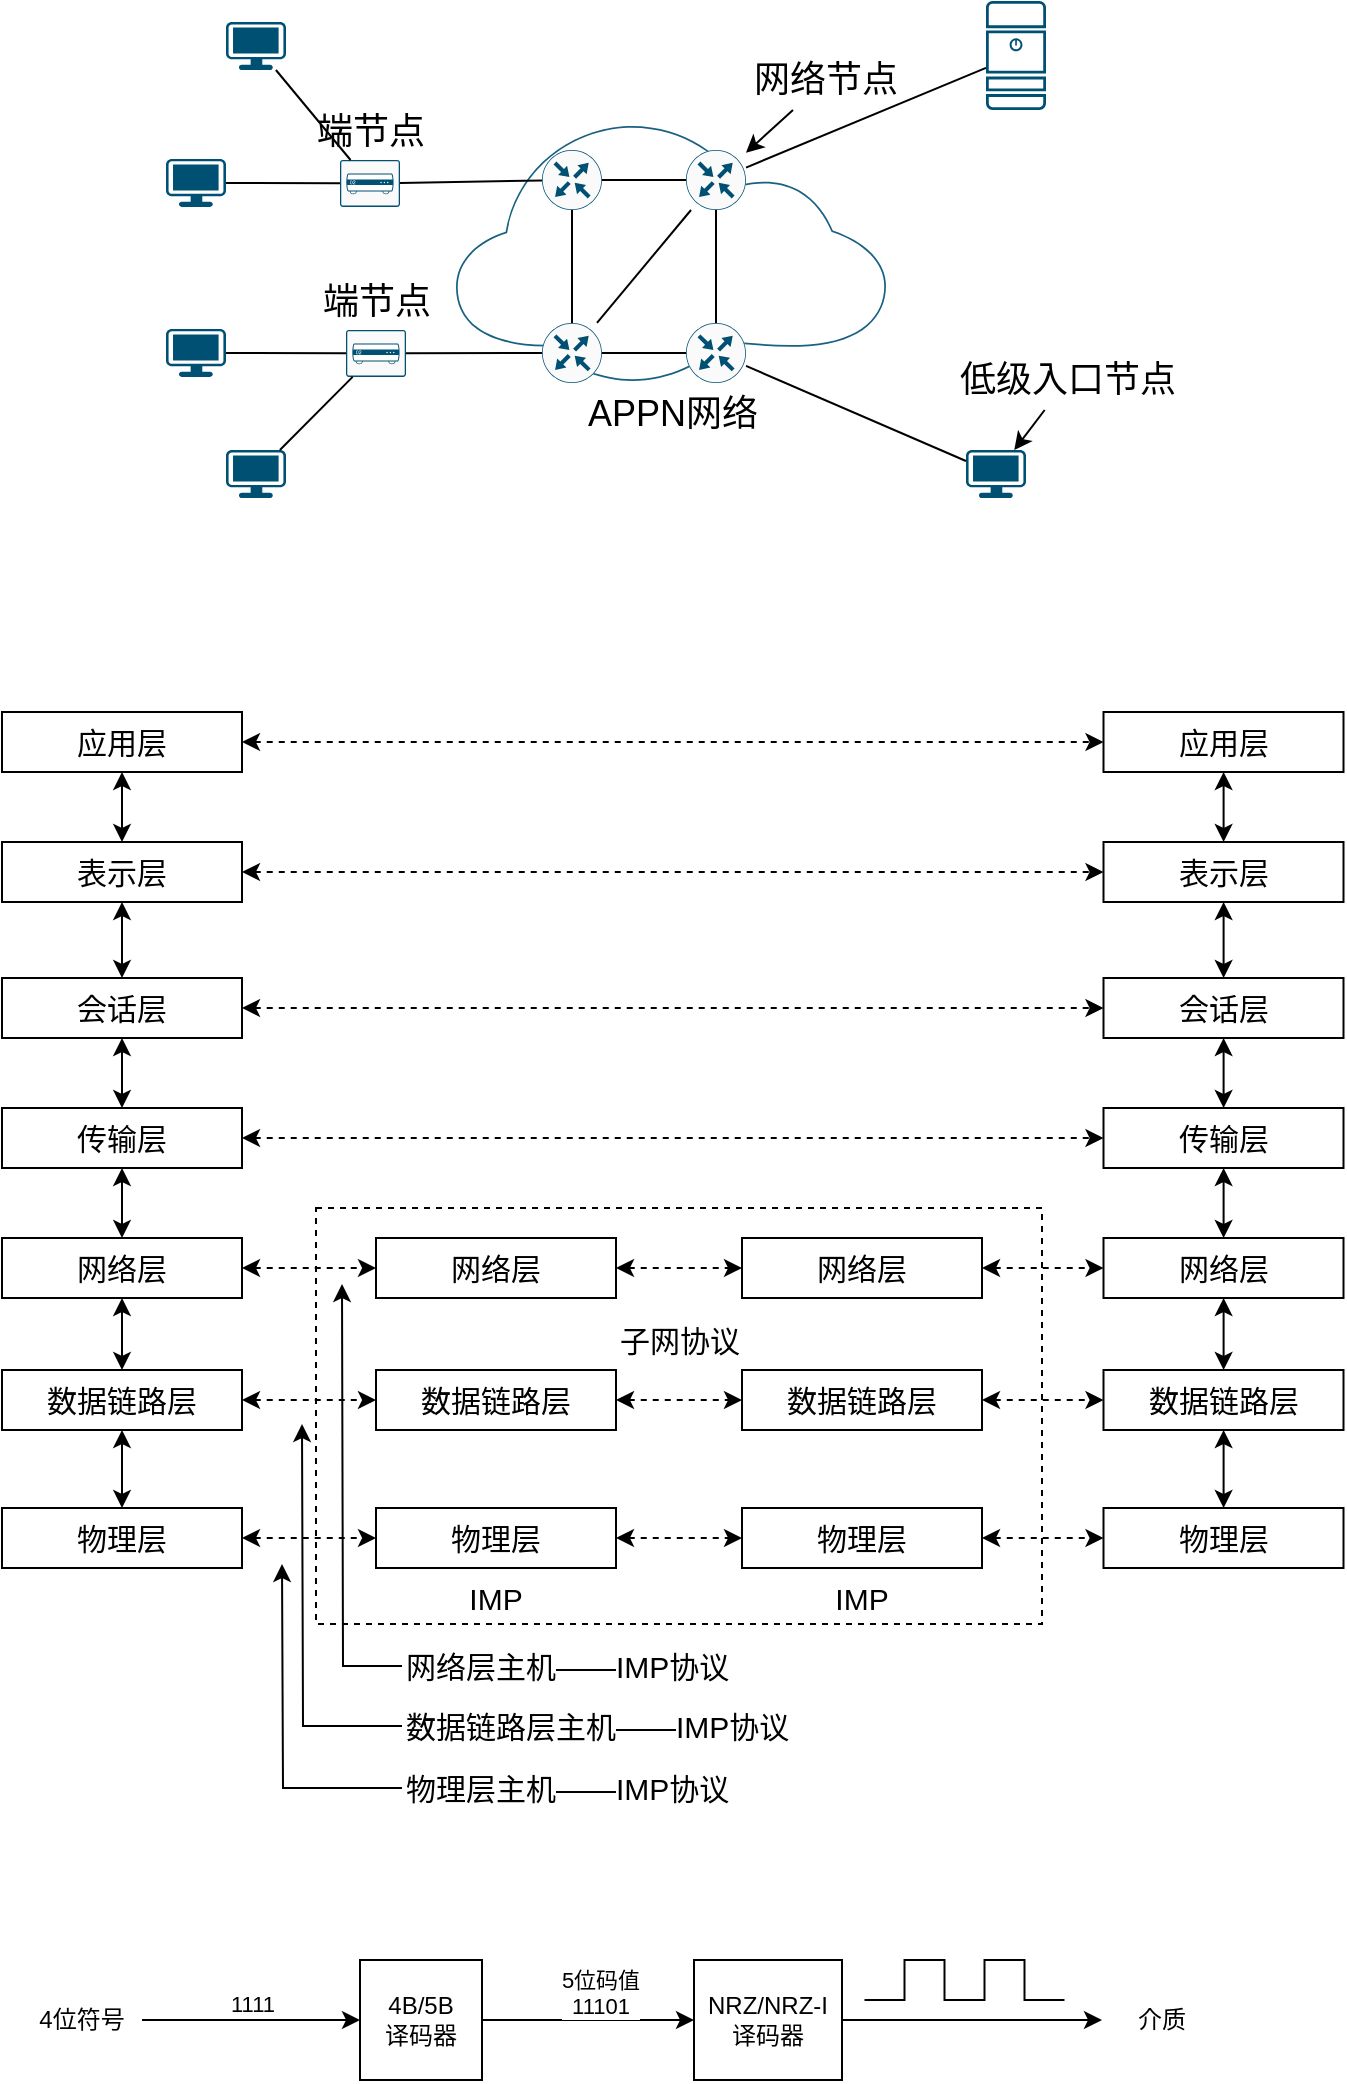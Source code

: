 <mxfile version="24.3.0" type="github">
  <diagram name="第 1 页" id="S_mht7xTaztyxqpTUcof">
    <mxGraphModel dx="1426" dy="793" grid="0" gridSize="10" guides="1" tooltips="1" connect="1" arrows="1" fold="1" page="1" pageScale="1" pageWidth="827" pageHeight="1169" math="0" shadow="0">
      <root>
        <mxCell id="0" />
        <mxCell id="1" parent="0" />
        <mxCell id="uHmtxuGX4nfNJGAG64Zc-79" value="" style="rounded=0;whiteSpace=wrap;html=1;fillColor=none;labelPosition=center;verticalLabelPosition=middle;align=center;verticalAlign=middle;dashed=1;fontSize=15;" parent="1" vertex="1">
          <mxGeometry x="235" y="649" width="363" height="208" as="geometry" />
        </mxCell>
        <mxCell id="uHmtxuGX4nfNJGAG64Zc-5" value="APPN网络" style="points=[[0,0.64,0],[0.2,0.15,0],[0.4,0.01,0],[0.79,0.25,0],[1,0.65,0],[0.8,0.86,0],[0.41,1,0],[0.16,0.86,0]];verticalLabelPosition=bottom;sketch=0;html=1;verticalAlign=top;aspect=fixed;align=center;pointerEvents=1;shape=mxgraph.cisco19.cloud;fillColor=#186180;strokeColor=none;fontSize=18;" parent="1" vertex="1">
          <mxGeometry x="305" y="106.45" width="215" height="129" as="geometry" />
        </mxCell>
        <mxCell id="uHmtxuGX4nfNJGAG64Zc-6" value="" style="points=[[0.03,0.03,0],[0.5,0,0],[0.97,0.03,0],[1,0.4,0],[0.97,0.745,0],[0.5,1,0],[0.03,0.745,0],[0,0.4,0]];verticalLabelPosition=bottom;sketch=0;html=1;verticalAlign=top;aspect=fixed;align=center;pointerEvents=1;shape=mxgraph.cisco19.workstation;fillColor=#005073;strokeColor=none;" parent="1" vertex="1">
          <mxGeometry x="190" y="56" width="30" height="24" as="geometry" />
        </mxCell>
        <mxCell id="uHmtxuGX4nfNJGAG64Zc-7" value="" style="points=[[0.03,0.03,0],[0.5,0,0],[0.97,0.03,0],[1,0.4,0],[0.97,0.745,0],[0.5,1,0],[0.03,0.745,0],[0,0.4,0]];verticalLabelPosition=bottom;sketch=0;html=1;verticalAlign=top;aspect=fixed;align=center;pointerEvents=1;shape=mxgraph.cisco19.workstation;fillColor=#005073;strokeColor=none;" parent="1" vertex="1">
          <mxGeometry x="160" y="124.45" width="30" height="24" as="geometry" />
        </mxCell>
        <mxCell id="uHmtxuGX4nfNJGAG64Zc-8" value="" style="sketch=0;points=[[0.5,0,0],[1,0.5,0],[0.5,1,0],[0,0.5,0],[0.145,0.145,0],[0.856,0.145,0],[0.855,0.856,0],[0.145,0.855,0]];verticalLabelPosition=bottom;html=1;verticalAlign=top;aspect=fixed;align=center;pointerEvents=1;shape=mxgraph.cisco19.rect;prIcon=router;fillColor=#FAFAFA;strokeColor=#005073;" parent="1" vertex="1">
          <mxGeometry x="348" y="120" width="30" height="30" as="geometry" />
        </mxCell>
        <mxCell id="uHmtxuGX4nfNJGAG64Zc-9" value="" style="sketch=0;points=[[0.5,0,0],[1,0.5,0],[0.5,1,0],[0,0.5,0],[0.145,0.145,0],[0.856,0.145,0],[0.855,0.856,0],[0.145,0.855,0]];verticalLabelPosition=bottom;html=1;verticalAlign=top;aspect=fixed;align=center;pointerEvents=1;shape=mxgraph.cisco19.rect;prIcon=router;fillColor=#FAFAFA;strokeColor=#005073;" parent="1" vertex="1">
          <mxGeometry x="348" y="206.45" width="30" height="30" as="geometry" />
        </mxCell>
        <mxCell id="uHmtxuGX4nfNJGAG64Zc-10" value="" style="sketch=0;points=[[0.5,0,0],[1,0.5,0],[0.5,1,0],[0,0.5,0],[0.145,0.145,0],[0.856,0.145,0],[0.855,0.856,0],[0.145,0.855,0]];verticalLabelPosition=bottom;html=1;verticalAlign=top;aspect=fixed;align=center;pointerEvents=1;shape=mxgraph.cisco19.rect;prIcon=router;fillColor=#FAFAFA;strokeColor=#005073;" parent="1" vertex="1">
          <mxGeometry x="420" y="120" width="30" height="30" as="geometry" />
        </mxCell>
        <mxCell id="uHmtxuGX4nfNJGAG64Zc-11" value="" style="sketch=0;points=[[0.5,0,0],[1,0.5,0],[0.5,1,0],[0,0.5,0],[0.145,0.145,0],[0.856,0.145,0],[0.855,0.856,0],[0.145,0.855,0]];verticalLabelPosition=bottom;html=1;verticalAlign=top;aspect=fixed;align=center;pointerEvents=1;shape=mxgraph.cisco19.rect;prIcon=router;fillColor=#FAFAFA;strokeColor=#005073;" parent="1" vertex="1">
          <mxGeometry x="420" y="206.45" width="30" height="30" as="geometry" />
        </mxCell>
        <mxCell id="uHmtxuGX4nfNJGAG64Zc-12" value="" style="sketch=0;points=[[0.015,0.015,0],[0.985,0.015,0],[0.985,0.985,0],[0.015,0.985,0],[0.25,0,0],[0.5,0,0],[0.75,0,0],[1,0.25,0],[1,0.5,0],[1,0.75,0],[0.75,1,0],[0.5,1,0],[0.25,1,0],[0,0.75,0],[0,0.5,0],[0,0.25,0]];verticalLabelPosition=bottom;html=1;verticalAlign=top;aspect=fixed;align=center;pointerEvents=1;shape=mxgraph.cisco19.server;fillColor=#005073;strokeColor=none;" parent="1" vertex="1">
          <mxGeometry x="570" y="45.46" width="30" height="54.54" as="geometry" />
        </mxCell>
        <mxCell id="uHmtxuGX4nfNJGAG64Zc-13" value="&lt;font style=&quot;font-size: 18px;&quot;&gt;端节点&lt;/font&gt;" style="sketch=0;points=[[0.015,0.015,0],[0.985,0.015,0],[0.985,0.985,0],[0.015,0.985,0],[0.25,0,0],[0.5,0,0],[0.75,0,0],[1,0.25,0],[1,0.5,0],[1,0.75,0],[0.75,1,0],[0.5,1,0],[0.25,1,0],[0,0.75,0],[0,0.5,0],[0,0.25,0]];verticalLabelPosition=top;html=1;verticalAlign=bottom;aspect=fixed;align=center;pointerEvents=1;shape=mxgraph.cisco19.rect;prIcon=set_top;fillColor=#FAFAFA;strokeColor=#005073;labelPosition=center;" parent="1" vertex="1">
          <mxGeometry x="247" y="125" width="30" height="23.45" as="geometry" />
        </mxCell>
        <mxCell id="uHmtxuGX4nfNJGAG64Zc-14" value="端节点" style="sketch=0;points=[[0.015,0.015,0],[0.985,0.015,0],[0.985,0.985,0],[0.015,0.985,0],[0.25,0,0],[0.5,0,0],[0.75,0,0],[1,0.25,0],[1,0.5,0],[1,0.75,0],[0.75,1,0],[0.5,1,0],[0.25,1,0],[0,0.75,0],[0,0.5,0],[0,0.25,0]];verticalLabelPosition=top;html=1;verticalAlign=bottom;aspect=fixed;align=center;pointerEvents=1;shape=mxgraph.cisco19.rect;prIcon=set_top;fillColor=#FAFAFA;strokeColor=#005073;labelPosition=center;fontSize=18;" parent="1" vertex="1">
          <mxGeometry x="250" y="210" width="30" height="23.45" as="geometry" />
        </mxCell>
        <mxCell id="uHmtxuGX4nfNJGAG64Zc-15" value="" style="points=[[0.03,0.03,0],[0.5,0,0],[0.97,0.03,0],[1,0.4,0],[0.97,0.745,0],[0.5,1,0],[0.03,0.745,0],[0,0.4,0]];verticalLabelPosition=bottom;sketch=0;html=1;verticalAlign=top;aspect=fixed;align=center;pointerEvents=1;shape=mxgraph.cisco19.workstation;fillColor=#005073;strokeColor=none;" parent="1" vertex="1">
          <mxGeometry x="190" y="270" width="30" height="24" as="geometry" />
        </mxCell>
        <mxCell id="uHmtxuGX4nfNJGAG64Zc-16" value="" style="points=[[0.03,0.03,0],[0.5,0,0],[0.97,0.03,0],[1,0.4,0],[0.97,0.745,0],[0.5,1,0],[0.03,0.745,0],[0,0.4,0]];verticalLabelPosition=bottom;sketch=0;html=1;verticalAlign=top;aspect=fixed;align=center;pointerEvents=1;shape=mxgraph.cisco19.workstation;fillColor=#005073;strokeColor=none;" parent="1" vertex="1">
          <mxGeometry x="160" y="209.45" width="30" height="24" as="geometry" />
        </mxCell>
        <mxCell id="uHmtxuGX4nfNJGAG64Zc-17" value="" style="points=[[0.03,0.03,0],[0.5,0,0],[0.97,0.03,0],[1,0.4,0],[0.97,0.745,0],[0.5,1,0],[0.03,0.745,0],[0,0.4,0]];verticalLabelPosition=bottom;sketch=0;html=1;verticalAlign=top;aspect=fixed;align=center;pointerEvents=1;shape=mxgraph.cisco19.workstation;fillColor=#005073;strokeColor=none;" parent="1" vertex="1">
          <mxGeometry x="560" y="270" width="30" height="24" as="geometry" />
        </mxCell>
        <mxCell id="uHmtxuGX4nfNJGAG64Zc-19" value="" style="endArrow=none;html=1;rounded=0;" parent="1" source="uHmtxuGX4nfNJGAG64Zc-11" target="uHmtxuGX4nfNJGAG64Zc-17" edge="1">
          <mxGeometry width="50" height="50" relative="1" as="geometry">
            <mxPoint x="617" y="410" as="sourcePoint" />
            <mxPoint x="667" y="360" as="targetPoint" />
          </mxGeometry>
        </mxCell>
        <mxCell id="uHmtxuGX4nfNJGAG64Zc-20" value="" style="endArrow=none;html=1;rounded=0;" parent="1" source="uHmtxuGX4nfNJGAG64Zc-9" target="uHmtxuGX4nfNJGAG64Zc-8" edge="1">
          <mxGeometry width="50" height="50" relative="1" as="geometry">
            <mxPoint x="397" y="270" as="sourcePoint" />
            <mxPoint x="447" y="220" as="targetPoint" />
          </mxGeometry>
        </mxCell>
        <mxCell id="uHmtxuGX4nfNJGAG64Zc-22" value="" style="endArrow=none;html=1;rounded=0;" parent="1" source="uHmtxuGX4nfNJGAG64Zc-8" target="uHmtxuGX4nfNJGAG64Zc-10" edge="1">
          <mxGeometry width="50" height="50" relative="1" as="geometry">
            <mxPoint x="397" y="270" as="sourcePoint" />
            <mxPoint x="447" y="220" as="targetPoint" />
          </mxGeometry>
        </mxCell>
        <mxCell id="uHmtxuGX4nfNJGAG64Zc-23" value="" style="endArrow=none;html=1;rounded=0;" parent="1" source="uHmtxuGX4nfNJGAG64Zc-10" target="uHmtxuGX4nfNJGAG64Zc-11" edge="1">
          <mxGeometry width="50" height="50" relative="1" as="geometry">
            <mxPoint x="397" y="270" as="sourcePoint" />
            <mxPoint x="447" y="220" as="targetPoint" />
          </mxGeometry>
        </mxCell>
        <mxCell id="uHmtxuGX4nfNJGAG64Zc-24" value="" style="endArrow=none;html=1;rounded=0;" parent="1" source="uHmtxuGX4nfNJGAG64Zc-9" target="uHmtxuGX4nfNJGAG64Zc-10" edge="1">
          <mxGeometry width="50" height="50" relative="1" as="geometry">
            <mxPoint x="397" y="270" as="sourcePoint" />
            <mxPoint x="447" y="220" as="targetPoint" />
          </mxGeometry>
        </mxCell>
        <mxCell id="uHmtxuGX4nfNJGAG64Zc-25" value="" style="endArrow=none;html=1;rounded=0;" parent="1" source="uHmtxuGX4nfNJGAG64Zc-9" target="uHmtxuGX4nfNJGAG64Zc-11" edge="1">
          <mxGeometry width="50" height="50" relative="1" as="geometry">
            <mxPoint x="397" y="270" as="sourcePoint" />
            <mxPoint x="447" y="220" as="targetPoint" />
          </mxGeometry>
        </mxCell>
        <mxCell id="uHmtxuGX4nfNJGAG64Zc-26" value="" style="endArrow=none;html=1;rounded=0;" parent="1" source="uHmtxuGX4nfNJGAG64Zc-13" target="uHmtxuGX4nfNJGAG64Zc-8" edge="1">
          <mxGeometry width="50" height="50" relative="1" as="geometry">
            <mxPoint x="397" y="270" as="sourcePoint" />
            <mxPoint x="447" y="220" as="targetPoint" />
          </mxGeometry>
        </mxCell>
        <mxCell id="uHmtxuGX4nfNJGAG64Zc-27" value="" style="endArrow=none;html=1;rounded=0;" parent="1" source="uHmtxuGX4nfNJGAG64Zc-14" target="uHmtxuGX4nfNJGAG64Zc-9" edge="1">
          <mxGeometry width="50" height="50" relative="1" as="geometry">
            <mxPoint x="397" y="270" as="sourcePoint" />
            <mxPoint x="447" y="220" as="targetPoint" />
          </mxGeometry>
        </mxCell>
        <mxCell id="uHmtxuGX4nfNJGAG64Zc-28" value="" style="endArrow=none;html=1;rounded=0;" parent="1" source="uHmtxuGX4nfNJGAG64Zc-12" target="uHmtxuGX4nfNJGAG64Zc-10" edge="1">
          <mxGeometry width="50" height="50" relative="1" as="geometry">
            <mxPoint x="397" y="270" as="sourcePoint" />
            <mxPoint x="447" y="220" as="targetPoint" />
          </mxGeometry>
        </mxCell>
        <mxCell id="uHmtxuGX4nfNJGAG64Zc-29" value="" style="endArrow=none;html=1;rounded=0;" parent="1" source="uHmtxuGX4nfNJGAG64Zc-16" target="uHmtxuGX4nfNJGAG64Zc-14" edge="1">
          <mxGeometry width="50" height="50" relative="1" as="geometry">
            <mxPoint x="397" y="270" as="sourcePoint" />
            <mxPoint x="447" y="220" as="targetPoint" />
          </mxGeometry>
        </mxCell>
        <mxCell id="uHmtxuGX4nfNJGAG64Zc-30" value="" style="endArrow=none;html=1;rounded=0;" parent="1" source="uHmtxuGX4nfNJGAG64Zc-15" target="uHmtxuGX4nfNJGAG64Zc-14" edge="1">
          <mxGeometry width="50" height="50" relative="1" as="geometry">
            <mxPoint x="397" y="270" as="sourcePoint" />
            <mxPoint x="447" y="220" as="targetPoint" />
          </mxGeometry>
        </mxCell>
        <mxCell id="uHmtxuGX4nfNJGAG64Zc-31" value="" style="endArrow=none;html=1;rounded=0;" parent="1" source="uHmtxuGX4nfNJGAG64Zc-7" target="uHmtxuGX4nfNJGAG64Zc-13" edge="1">
          <mxGeometry width="50" height="50" relative="1" as="geometry">
            <mxPoint x="397" y="270" as="sourcePoint" />
            <mxPoint x="447" y="220" as="targetPoint" />
          </mxGeometry>
        </mxCell>
        <mxCell id="uHmtxuGX4nfNJGAG64Zc-32" value="" style="endArrow=none;html=1;rounded=0;" parent="1" source="uHmtxuGX4nfNJGAG64Zc-6" target="uHmtxuGX4nfNJGAG64Zc-13" edge="1">
          <mxGeometry width="50" height="50" relative="1" as="geometry">
            <mxPoint x="397" y="270" as="sourcePoint" />
            <mxPoint x="447" y="220" as="targetPoint" />
          </mxGeometry>
        </mxCell>
        <mxCell id="uHmtxuGX4nfNJGAG64Zc-33" value="" style="endArrow=classic;html=1;rounded=0;" parent="1" source="uHmtxuGX4nfNJGAG64Zc-36" target="uHmtxuGX4nfNJGAG64Zc-17" edge="1">
          <mxGeometry width="50" height="50" relative="1" as="geometry">
            <mxPoint x="575.25" y="210" as="sourcePoint" />
            <mxPoint x="621.25" y="140" as="targetPoint" />
          </mxGeometry>
        </mxCell>
        <mxCell id="uHmtxuGX4nfNJGAG64Zc-36" value="&lt;span style=&quot;font-size: 18px; text-wrap: nowrap; background-color: rgb(255, 255, 255);&quot;&gt;低级入口节点&lt;/span&gt;" style="text;html=1;align=center;verticalAlign=middle;whiteSpace=wrap;rounded=0;fontSize=18;" parent="1" vertex="1">
          <mxGeometry x="580.75" y="220" width="60" height="30" as="geometry" />
        </mxCell>
        <mxCell id="uHmtxuGX4nfNJGAG64Zc-37" value="" style="endArrow=classic;html=1;rounded=0;" parent="1" source="uHmtxuGX4nfNJGAG64Zc-38" target="uHmtxuGX4nfNJGAG64Zc-10" edge="1">
          <mxGeometry width="50" height="50" relative="1" as="geometry">
            <mxPoint x="532.25" y="120" as="sourcePoint" />
            <mxPoint x="542.25" y="180" as="targetPoint" />
          </mxGeometry>
        </mxCell>
        <mxCell id="uHmtxuGX4nfNJGAG64Zc-38" value="&lt;span style=&quot;font-size: 18px; text-wrap: nowrap; background-color: rgb(255, 255, 255);&quot;&gt;网络节点&lt;/span&gt;" style="text;html=1;align=center;verticalAlign=middle;whiteSpace=wrap;rounded=0;fontSize=18;" parent="1" vertex="1">
          <mxGeometry x="460" y="70" width="60" height="30" as="geometry" />
        </mxCell>
        <mxCell id="uHmtxuGX4nfNJGAG64Zc-47" style="edgeStyle=orthogonalEdgeStyle;rounded=0;orthogonalLoop=1;jettySize=auto;html=1;startArrow=classic;startFill=1;fontSize=15;" parent="1" source="uHmtxuGX4nfNJGAG64Zc-40" target="uHmtxuGX4nfNJGAG64Zc-46" edge="1">
          <mxGeometry relative="1" as="geometry" />
        </mxCell>
        <mxCell id="uHmtxuGX4nfNJGAG64Zc-68" style="edgeStyle=orthogonalEdgeStyle;rounded=0;orthogonalLoop=1;jettySize=auto;html=1;dashed=1;startArrow=classic;startFill=1;fontSize=15;" parent="1" source="uHmtxuGX4nfNJGAG64Zc-40" target="uHmtxuGX4nfNJGAG64Zc-55" edge="1">
          <mxGeometry relative="1" as="geometry" />
        </mxCell>
        <mxCell id="uHmtxuGX4nfNJGAG64Zc-40" value="应用层" style="rounded=0;whiteSpace=wrap;html=1;fontSize=15;" parent="1" vertex="1">
          <mxGeometry x="78" y="401" width="120" height="30" as="geometry" />
        </mxCell>
        <mxCell id="uHmtxuGX4nfNJGAG64Zc-83" style="edgeStyle=orthogonalEdgeStyle;rounded=0;orthogonalLoop=1;jettySize=auto;html=1;dashed=1;startArrow=classic;startFill=1;fontSize=15;" parent="1" source="uHmtxuGX4nfNJGAG64Zc-41" target="uHmtxuGX4nfNJGAG64Zc-77" edge="1">
          <mxGeometry relative="1" as="geometry" />
        </mxCell>
        <mxCell id="uHmtxuGX4nfNJGAG64Zc-41" value="物理层" style="rounded=0;whiteSpace=wrap;html=1;fontSize=15;" parent="1" vertex="1">
          <mxGeometry x="78" y="799" width="120" height="30" as="geometry" />
        </mxCell>
        <mxCell id="uHmtxuGX4nfNJGAG64Zc-52" style="edgeStyle=orthogonalEdgeStyle;rounded=0;orthogonalLoop=1;jettySize=auto;html=1;startArrow=classic;startFill=1;fontSize=15;" parent="1" source="uHmtxuGX4nfNJGAG64Zc-42" target="uHmtxuGX4nfNJGAG64Zc-41" edge="1">
          <mxGeometry relative="1" as="geometry" />
        </mxCell>
        <mxCell id="uHmtxuGX4nfNJGAG64Zc-80" style="edgeStyle=orthogonalEdgeStyle;rounded=0;orthogonalLoop=1;jettySize=auto;html=1;dashed=1;startArrow=classic;startFill=1;fontSize=15;" parent="1" source="uHmtxuGX4nfNJGAG64Zc-42" target="uHmtxuGX4nfNJGAG64Zc-75" edge="1">
          <mxGeometry relative="1" as="geometry" />
        </mxCell>
        <mxCell id="uHmtxuGX4nfNJGAG64Zc-42" value="数据链路层" style="rounded=0;whiteSpace=wrap;html=1;fontSize=15;" parent="1" vertex="1">
          <mxGeometry x="78" y="730" width="120" height="30" as="geometry" />
        </mxCell>
        <mxCell id="uHmtxuGX4nfNJGAG64Zc-51" style="edgeStyle=orthogonalEdgeStyle;rounded=0;orthogonalLoop=1;jettySize=auto;html=1;startArrow=classic;startFill=1;fontSize=15;" parent="1" source="uHmtxuGX4nfNJGAG64Zc-43" target="uHmtxuGX4nfNJGAG64Zc-42" edge="1">
          <mxGeometry relative="1" as="geometry" />
        </mxCell>
        <mxCell id="uHmtxuGX4nfNJGAG64Zc-86" value="" style="edgeStyle=orthogonalEdgeStyle;rounded=0;orthogonalLoop=1;jettySize=auto;html=1;dashed=1;startArrow=classic;startFill=1;fontSize=15;" parent="1" source="uHmtxuGX4nfNJGAG64Zc-43" target="uHmtxuGX4nfNJGAG64Zc-73" edge="1">
          <mxGeometry relative="1" as="geometry" />
        </mxCell>
        <mxCell id="uHmtxuGX4nfNJGAG64Zc-43" value="网络层" style="rounded=0;whiteSpace=wrap;html=1;fontSize=15;" parent="1" vertex="1">
          <mxGeometry x="78" y="664" width="120" height="30" as="geometry" />
        </mxCell>
        <mxCell id="uHmtxuGX4nfNJGAG64Zc-49" style="edgeStyle=orthogonalEdgeStyle;rounded=0;orthogonalLoop=1;jettySize=auto;html=1;startArrow=classic;startFill=1;fontSize=15;" parent="1" source="uHmtxuGX4nfNJGAG64Zc-44" target="uHmtxuGX4nfNJGAG64Zc-45" edge="1">
          <mxGeometry relative="1" as="geometry" />
        </mxCell>
        <mxCell id="uHmtxuGX4nfNJGAG64Zc-50" style="edgeStyle=orthogonalEdgeStyle;rounded=0;orthogonalLoop=1;jettySize=auto;html=1;startArrow=classic;startFill=1;fontSize=15;" parent="1" source="uHmtxuGX4nfNJGAG64Zc-44" target="uHmtxuGX4nfNJGAG64Zc-43" edge="1">
          <mxGeometry relative="1" as="geometry" />
        </mxCell>
        <mxCell id="uHmtxuGX4nfNJGAG64Zc-71" style="edgeStyle=orthogonalEdgeStyle;rounded=0;orthogonalLoop=1;jettySize=auto;html=1;dashed=1;startArrow=classic;startFill=1;fontSize=15;" parent="1" source="uHmtxuGX4nfNJGAG64Zc-44" target="uHmtxuGX4nfNJGAG64Zc-63" edge="1">
          <mxGeometry relative="1" as="geometry" />
        </mxCell>
        <mxCell id="uHmtxuGX4nfNJGAG64Zc-44" value="传输层" style="rounded=0;whiteSpace=wrap;html=1;fontSize=15;" parent="1" vertex="1">
          <mxGeometry x="78" y="599" width="120" height="30" as="geometry" />
        </mxCell>
        <mxCell id="uHmtxuGX4nfNJGAG64Zc-70" style="edgeStyle=orthogonalEdgeStyle;rounded=0;orthogonalLoop=1;jettySize=auto;html=1;dashed=1;startArrow=classic;startFill=1;fontSize=15;" parent="1" source="uHmtxuGX4nfNJGAG64Zc-45" target="uHmtxuGX4nfNJGAG64Zc-64" edge="1">
          <mxGeometry relative="1" as="geometry" />
        </mxCell>
        <mxCell id="uHmtxuGX4nfNJGAG64Zc-45" value="会话层" style="rounded=0;whiteSpace=wrap;html=1;fontSize=15;" parent="1" vertex="1">
          <mxGeometry x="78" y="534" width="120" height="30" as="geometry" />
        </mxCell>
        <mxCell id="uHmtxuGX4nfNJGAG64Zc-48" style="edgeStyle=orthogonalEdgeStyle;rounded=0;orthogonalLoop=1;jettySize=auto;html=1;startArrow=classic;startFill=1;fontSize=15;" parent="1" source="uHmtxuGX4nfNJGAG64Zc-46" target="uHmtxuGX4nfNJGAG64Zc-45" edge="1">
          <mxGeometry relative="1" as="geometry" />
        </mxCell>
        <mxCell id="uHmtxuGX4nfNJGAG64Zc-69" style="edgeStyle=orthogonalEdgeStyle;rounded=0;orthogonalLoop=1;jettySize=auto;html=1;dashed=1;startArrow=classic;startFill=1;fontSize=15;" parent="1" source="uHmtxuGX4nfNJGAG64Zc-46" target="uHmtxuGX4nfNJGAG64Zc-66" edge="1">
          <mxGeometry relative="1" as="geometry" />
        </mxCell>
        <mxCell id="uHmtxuGX4nfNJGAG64Zc-46" value="表示层" style="rounded=0;whiteSpace=wrap;html=1;fontSize=15;" parent="1" vertex="1">
          <mxGeometry x="78" y="466" width="120" height="30" as="geometry" />
        </mxCell>
        <mxCell id="uHmtxuGX4nfNJGAG64Zc-54" style="edgeStyle=orthogonalEdgeStyle;rounded=0;orthogonalLoop=1;jettySize=auto;html=1;startArrow=classic;startFill=1;fontSize=15;" parent="1" source="uHmtxuGX4nfNJGAG64Zc-55" target="uHmtxuGX4nfNJGAG64Zc-66" edge="1">
          <mxGeometry relative="1" as="geometry" />
        </mxCell>
        <mxCell id="uHmtxuGX4nfNJGAG64Zc-55" value="应用层" style="rounded=0;whiteSpace=wrap;html=1;fontSize=15;" parent="1" vertex="1">
          <mxGeometry x="628.75" y="401" width="120" height="30" as="geometry" />
        </mxCell>
        <mxCell id="uHmtxuGX4nfNJGAG64Zc-56" value="物理层" style="rounded=0;whiteSpace=wrap;html=1;fontSize=15;" parent="1" vertex="1">
          <mxGeometry x="628.75" y="799" width="120" height="30" as="geometry" />
        </mxCell>
        <mxCell id="uHmtxuGX4nfNJGAG64Zc-57" style="edgeStyle=orthogonalEdgeStyle;rounded=0;orthogonalLoop=1;jettySize=auto;html=1;startArrow=classic;startFill=1;fontSize=15;" parent="1" source="uHmtxuGX4nfNJGAG64Zc-58" target="uHmtxuGX4nfNJGAG64Zc-56" edge="1">
          <mxGeometry relative="1" as="geometry" />
        </mxCell>
        <mxCell id="uHmtxuGX4nfNJGAG64Zc-58" value="数据链路层" style="rounded=0;whiteSpace=wrap;html=1;fontSize=15;" parent="1" vertex="1">
          <mxGeometry x="628.75" y="730" width="120" height="30" as="geometry" />
        </mxCell>
        <mxCell id="uHmtxuGX4nfNJGAG64Zc-59" style="edgeStyle=orthogonalEdgeStyle;rounded=0;orthogonalLoop=1;jettySize=auto;html=1;startArrow=classic;startFill=1;fontSize=15;" parent="1" source="uHmtxuGX4nfNJGAG64Zc-60" target="uHmtxuGX4nfNJGAG64Zc-58" edge="1">
          <mxGeometry relative="1" as="geometry" />
        </mxCell>
        <mxCell id="uHmtxuGX4nfNJGAG64Zc-60" value="网络层" style="rounded=0;whiteSpace=wrap;html=1;fontSize=15;" parent="1" vertex="1">
          <mxGeometry x="628.75" y="664" width="120" height="30" as="geometry" />
        </mxCell>
        <mxCell id="uHmtxuGX4nfNJGAG64Zc-61" style="edgeStyle=orthogonalEdgeStyle;rounded=0;orthogonalLoop=1;jettySize=auto;html=1;startArrow=classic;startFill=1;fontSize=15;" parent="1" source="uHmtxuGX4nfNJGAG64Zc-63" target="uHmtxuGX4nfNJGAG64Zc-64" edge="1">
          <mxGeometry relative="1" as="geometry" />
        </mxCell>
        <mxCell id="uHmtxuGX4nfNJGAG64Zc-62" style="edgeStyle=orthogonalEdgeStyle;rounded=0;orthogonalLoop=1;jettySize=auto;html=1;startArrow=classic;startFill=1;fontSize=15;" parent="1" source="uHmtxuGX4nfNJGAG64Zc-63" target="uHmtxuGX4nfNJGAG64Zc-60" edge="1">
          <mxGeometry relative="1" as="geometry" />
        </mxCell>
        <mxCell id="uHmtxuGX4nfNJGAG64Zc-63" value="传输层" style="rounded=0;whiteSpace=wrap;html=1;fontSize=15;" parent="1" vertex="1">
          <mxGeometry x="628.75" y="599" width="120" height="30" as="geometry" />
        </mxCell>
        <mxCell id="uHmtxuGX4nfNJGAG64Zc-64" value="会话层" style="rounded=0;whiteSpace=wrap;html=1;fontSize=15;" parent="1" vertex="1">
          <mxGeometry x="628.75" y="534" width="120" height="30" as="geometry" />
        </mxCell>
        <mxCell id="uHmtxuGX4nfNJGAG64Zc-65" style="edgeStyle=orthogonalEdgeStyle;rounded=0;orthogonalLoop=1;jettySize=auto;html=1;startArrow=classic;startFill=1;fontSize=15;" parent="1" source="uHmtxuGX4nfNJGAG64Zc-66" target="uHmtxuGX4nfNJGAG64Zc-64" edge="1">
          <mxGeometry relative="1" as="geometry" />
        </mxCell>
        <mxCell id="uHmtxuGX4nfNJGAG64Zc-66" value="表示层" style="rounded=0;whiteSpace=wrap;html=1;fontSize=15;" parent="1" vertex="1">
          <mxGeometry x="628.75" y="466" width="120" height="30" as="geometry" />
        </mxCell>
        <mxCell id="uHmtxuGX4nfNJGAG64Zc-87" value="" style="edgeStyle=orthogonalEdgeStyle;rounded=0;orthogonalLoop=1;jettySize=auto;html=1;dashed=1;startArrow=classic;startFill=1;fontSize=15;" parent="1" source="uHmtxuGX4nfNJGAG64Zc-73" target="uHmtxuGX4nfNJGAG64Zc-74" edge="1">
          <mxGeometry relative="1" as="geometry" />
        </mxCell>
        <mxCell id="uHmtxuGX4nfNJGAG64Zc-73" value="网络层" style="rounded=0;whiteSpace=wrap;html=1;fontSize=15;" parent="1" vertex="1">
          <mxGeometry x="265" y="664" width="120" height="30" as="geometry" />
        </mxCell>
        <mxCell id="uHmtxuGX4nfNJGAG64Zc-88" value="" style="edgeStyle=orthogonalEdgeStyle;rounded=0;orthogonalLoop=1;jettySize=auto;html=1;dashed=1;startArrow=classic;startFill=1;fontSize=15;" parent="1" source="uHmtxuGX4nfNJGAG64Zc-74" target="uHmtxuGX4nfNJGAG64Zc-60" edge="1">
          <mxGeometry relative="1" as="geometry" />
        </mxCell>
        <mxCell id="uHmtxuGX4nfNJGAG64Zc-74" value="网络层" style="rounded=0;whiteSpace=wrap;html=1;fontSize=15;" parent="1" vertex="1">
          <mxGeometry x="448" y="664" width="120" height="30" as="geometry" />
        </mxCell>
        <mxCell id="uHmtxuGX4nfNJGAG64Zc-81" style="edgeStyle=orthogonalEdgeStyle;rounded=0;orthogonalLoop=1;jettySize=auto;html=1;dashed=1;startArrow=classic;startFill=1;fontSize=15;" parent="1" source="uHmtxuGX4nfNJGAG64Zc-75" target="uHmtxuGX4nfNJGAG64Zc-76" edge="1">
          <mxGeometry relative="1" as="geometry" />
        </mxCell>
        <mxCell id="uHmtxuGX4nfNJGAG64Zc-75" value="数据链路层" style="rounded=0;whiteSpace=wrap;html=1;fontSize=15;" parent="1" vertex="1">
          <mxGeometry x="265" y="730" width="120" height="30" as="geometry" />
        </mxCell>
        <mxCell id="uHmtxuGX4nfNJGAG64Zc-82" style="edgeStyle=orthogonalEdgeStyle;rounded=0;orthogonalLoop=1;jettySize=auto;html=1;dashed=1;startArrow=classic;startFill=1;fontSize=15;" parent="1" source="uHmtxuGX4nfNJGAG64Zc-76" target="uHmtxuGX4nfNJGAG64Zc-58" edge="1">
          <mxGeometry relative="1" as="geometry" />
        </mxCell>
        <mxCell id="uHmtxuGX4nfNJGAG64Zc-76" value="数据链路层" style="rounded=0;whiteSpace=wrap;html=1;fontSize=15;" parent="1" vertex="1">
          <mxGeometry x="448" y="730" width="120" height="30" as="geometry" />
        </mxCell>
        <mxCell id="uHmtxuGX4nfNJGAG64Zc-84" style="edgeStyle=orthogonalEdgeStyle;rounded=0;orthogonalLoop=1;jettySize=auto;html=1;dashed=1;startArrow=classic;startFill=1;fontSize=15;" parent="1" source="uHmtxuGX4nfNJGAG64Zc-77" target="uHmtxuGX4nfNJGAG64Zc-78" edge="1">
          <mxGeometry relative="1" as="geometry" />
        </mxCell>
        <mxCell id="uHmtxuGX4nfNJGAG64Zc-77" value="物理层" style="rounded=0;whiteSpace=wrap;html=1;fontSize=15;" parent="1" vertex="1">
          <mxGeometry x="265" y="799" width="120" height="30" as="geometry" />
        </mxCell>
        <mxCell id="uHmtxuGX4nfNJGAG64Zc-85" style="edgeStyle=orthogonalEdgeStyle;rounded=0;orthogonalLoop=1;jettySize=auto;html=1;dashed=1;startArrow=classic;startFill=1;fontSize=15;" parent="1" source="uHmtxuGX4nfNJGAG64Zc-78" target="uHmtxuGX4nfNJGAG64Zc-56" edge="1">
          <mxGeometry relative="1" as="geometry" />
        </mxCell>
        <mxCell id="uHmtxuGX4nfNJGAG64Zc-78" value="物理层" style="rounded=0;whiteSpace=wrap;html=1;fontSize=15;" parent="1" vertex="1">
          <mxGeometry x="448" y="799" width="120" height="30" as="geometry" />
        </mxCell>
        <mxCell id="uHmtxuGX4nfNJGAG64Zc-91" value="子网协议" style="text;html=1;align=center;verticalAlign=middle;whiteSpace=wrap;rounded=0;fontSize=15;" parent="1" vertex="1">
          <mxGeometry x="380.75" y="700" width="71.5" height="30" as="geometry" />
        </mxCell>
        <mxCell id="uHmtxuGX4nfNJGAG64Zc-92" value="IMP" style="text;html=1;align=center;verticalAlign=middle;whiteSpace=wrap;rounded=0;fontSize=15;" parent="1" vertex="1">
          <mxGeometry x="295" y="829" width="60" height="30" as="geometry" />
        </mxCell>
        <mxCell id="uHmtxuGX4nfNJGAG64Zc-93" value="IMP" style="text;html=1;align=center;verticalAlign=middle;whiteSpace=wrap;rounded=0;fontSize=15;" parent="1" vertex="1">
          <mxGeometry x="478" y="829" width="60" height="30" as="geometry" />
        </mxCell>
        <mxCell id="uHmtxuGX4nfNJGAG64Zc-97" style="edgeStyle=orthogonalEdgeStyle;rounded=0;orthogonalLoop=1;jettySize=auto;html=1;fontSize=15;" parent="1" source="uHmtxuGX4nfNJGAG64Zc-94" edge="1">
          <mxGeometry relative="1" as="geometry">
            <mxPoint x="248" y="687" as="targetPoint" />
          </mxGeometry>
        </mxCell>
        <mxCell id="uHmtxuGX4nfNJGAG64Zc-94" value="网络层主机——IMP协议" style="text;html=1;align=left;verticalAlign=middle;whiteSpace=wrap;rounded=0;fontSize=15;" parent="1" vertex="1">
          <mxGeometry x="278" y="863" width="170" height="30" as="geometry" />
        </mxCell>
        <mxCell id="uHmtxuGX4nfNJGAG64Zc-98" style="edgeStyle=orthogonalEdgeStyle;rounded=0;orthogonalLoop=1;jettySize=auto;html=1;fontSize=15;" parent="1" source="uHmtxuGX4nfNJGAG64Zc-95" edge="1">
          <mxGeometry relative="1" as="geometry">
            <mxPoint x="228" y="757" as="targetPoint" />
          </mxGeometry>
        </mxCell>
        <mxCell id="uHmtxuGX4nfNJGAG64Zc-95" value="数据链路层主机——IMP协议" style="text;html=1;align=left;verticalAlign=middle;whiteSpace=wrap;rounded=0;fontSize=15;" parent="1" vertex="1">
          <mxGeometry x="278" y="893" width="200" height="30" as="geometry" />
        </mxCell>
        <mxCell id="uHmtxuGX4nfNJGAG64Zc-99" style="edgeStyle=orthogonalEdgeStyle;rounded=0;orthogonalLoop=1;jettySize=auto;html=1;fontSize=15;" parent="1" source="uHmtxuGX4nfNJGAG64Zc-96" edge="1">
          <mxGeometry relative="1" as="geometry">
            <mxPoint x="218" y="827" as="targetPoint" />
          </mxGeometry>
        </mxCell>
        <mxCell id="uHmtxuGX4nfNJGAG64Zc-96" value="物理层主机——IMP协议" style="text;html=1;align=left;verticalAlign=middle;whiteSpace=wrap;rounded=0;fontSize=15;" parent="1" vertex="1">
          <mxGeometry x="278" y="924" width="170" height="30" as="geometry" />
        </mxCell>
        <mxCell id="b6bWVHCsMi5S4B5-o8xo-5" value="" style="edgeStyle=orthogonalEdgeStyle;rounded=0;orthogonalLoop=1;jettySize=auto;html=1;" parent="1" source="b6bWVHCsMi5S4B5-o8xo-1" target="b6bWVHCsMi5S4B5-o8xo-2" edge="1">
          <mxGeometry relative="1" as="geometry" />
        </mxCell>
        <mxCell id="b6bWVHCsMi5S4B5-o8xo-8" value="1111" style="edgeLabel;html=1;align=center;verticalAlign=bottom;resizable=0;points=[];" parent="b6bWVHCsMi5S4B5-o8xo-5" vertex="1" connectable="0">
          <mxGeometry relative="1" as="geometry">
            <mxPoint as="offset" />
          </mxGeometry>
        </mxCell>
        <mxCell id="b6bWVHCsMi5S4B5-o8xo-1" value="4位符号" style="text;html=1;align=center;verticalAlign=middle;whiteSpace=wrap;rounded=0;" parent="1" vertex="1">
          <mxGeometry x="88" y="1040" width="60" height="30" as="geometry" />
        </mxCell>
        <mxCell id="b6bWVHCsMi5S4B5-o8xo-6" value="" style="edgeStyle=orthogonalEdgeStyle;rounded=0;orthogonalLoop=1;jettySize=auto;html=1;" parent="1" source="b6bWVHCsMi5S4B5-o8xo-2" target="b6bWVHCsMi5S4B5-o8xo-3" edge="1">
          <mxGeometry relative="1" as="geometry" />
        </mxCell>
        <mxCell id="b6bWVHCsMi5S4B5-o8xo-9" value="&lt;div&gt;5位码值&lt;/div&gt;11101" style="edgeLabel;html=1;align=center;verticalAlign=bottom;resizable=0;points=[];" parent="b6bWVHCsMi5S4B5-o8xo-6" vertex="1" connectable="0">
          <mxGeometry x="0.113" y="-1" relative="1" as="geometry">
            <mxPoint as="offset" />
          </mxGeometry>
        </mxCell>
        <mxCell id="b6bWVHCsMi5S4B5-o8xo-2" value="4B/5B&lt;div&gt;译码器&lt;/div&gt;" style="rounded=0;whiteSpace=wrap;html=1;" parent="1" vertex="1">
          <mxGeometry x="257" y="1025" width="61" height="60" as="geometry" />
        </mxCell>
        <mxCell id="b6bWVHCsMi5S4B5-o8xo-7" value="" style="edgeStyle=orthogonalEdgeStyle;rounded=0;orthogonalLoop=1;jettySize=auto;html=1;" parent="1" source="b6bWVHCsMi5S4B5-o8xo-3" target="b6bWVHCsMi5S4B5-o8xo-4" edge="1">
          <mxGeometry relative="1" as="geometry" />
        </mxCell>
        <mxCell id="b6bWVHCsMi5S4B5-o8xo-3" value="NRZ/NRZ-I&lt;div&gt;译码器&lt;/div&gt;" style="rounded=0;whiteSpace=wrap;html=1;" parent="1" vertex="1">
          <mxGeometry x="424" y="1025" width="74" height="60" as="geometry" />
        </mxCell>
        <mxCell id="b6bWVHCsMi5S4B5-o8xo-4" value="介质" style="text;html=1;align=center;verticalAlign=middle;whiteSpace=wrap;rounded=0;" parent="1" vertex="1">
          <mxGeometry x="628" y="1040" width="60" height="30" as="geometry" />
        </mxCell>
        <mxCell id="b6bWVHCsMi5S4B5-o8xo-10" value="" style="endArrow=none;html=1;rounded=0;" parent="1" edge="1">
          <mxGeometry width="50" height="50" relative="1" as="geometry">
            <mxPoint x="509.25" y="1045" as="sourcePoint" />
            <mxPoint x="609.25" y="1045" as="targetPoint" />
            <Array as="points">
              <mxPoint x="529.25" y="1045" />
              <mxPoint x="529.25" y="1025" />
              <mxPoint x="549.25" y="1025" />
              <mxPoint x="549.25" y="1045" />
              <mxPoint x="569.25" y="1045" />
              <mxPoint x="569.25" y="1025" />
              <mxPoint x="589.25" y="1025" />
              <mxPoint x="589.25" y="1045" />
            </Array>
          </mxGeometry>
        </mxCell>
      </root>
    </mxGraphModel>
  </diagram>
</mxfile>
